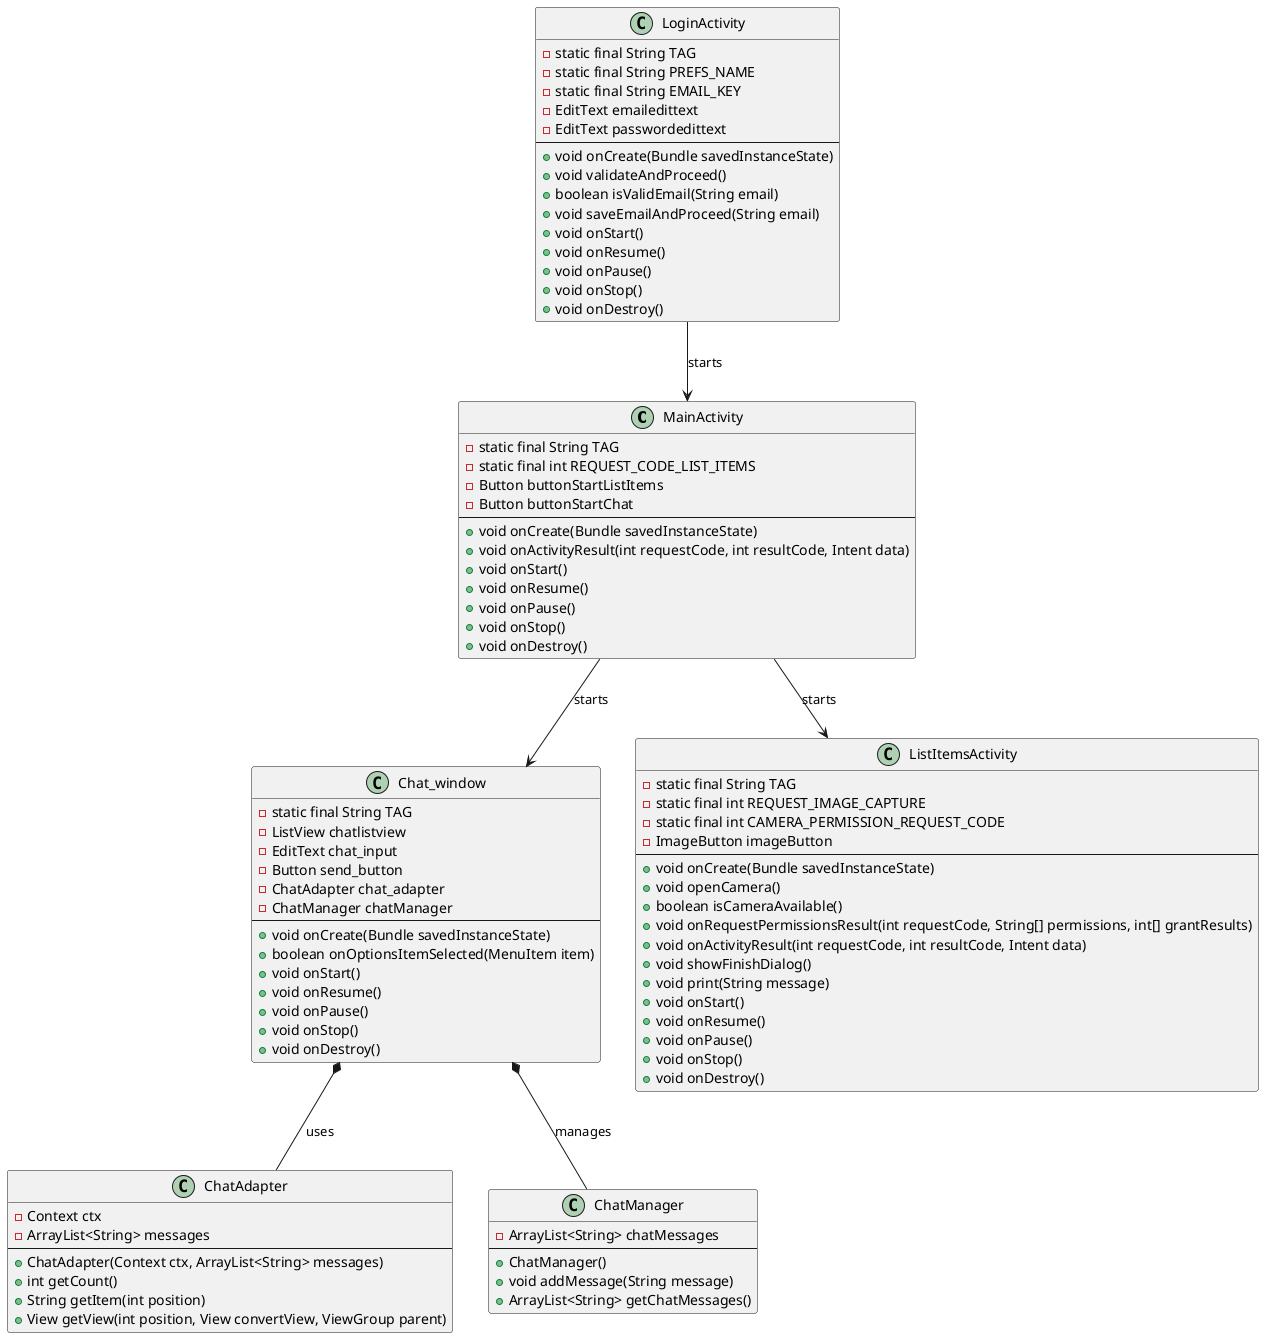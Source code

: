 @startuml

class MainActivity {
    - static final String TAG
    - static final int REQUEST_CODE_LIST_ITEMS
    - Button buttonStartListItems
    - Button buttonStartChat
    --
    + void onCreate(Bundle savedInstanceState)
    + void onActivityResult(int requestCode, int resultCode, Intent data)
    + void onStart()
    + void onResume()
    + void onPause()
    + void onStop()
    + void onDestroy()
}

class Chat_window {
    - static final String TAG
    - ListView chatlistview
    - EditText chat_input
    - Button send_button
    - ChatAdapter chat_adapter
    - ChatManager chatManager
    --
    + void onCreate(Bundle savedInstanceState)
    + boolean onOptionsItemSelected(MenuItem item)
    + void onStart()
    + void onResume()
    + void onPause()
    + void onStop()
    + void onDestroy()
}

class ChatAdapter {
    - Context ctx
    - ArrayList<String> messages
    --
    + ChatAdapter(Context ctx, ArrayList<String> messages)
    + int getCount()
    + String getItem(int position)
    + View getView(int position, View convertView, ViewGroup parent)
}

class ChatManager {
    - ArrayList<String> chatMessages
    --
    + ChatManager()
    + void addMessage(String message)
    + ArrayList<String> getChatMessages()
}

class LoginActivity {
    - static final String TAG
    - static final String PREFS_NAME
    - static final String EMAIL_KEY
    - EditText emailedittext
    - EditText passwordedittext
    --
    + void onCreate(Bundle savedInstanceState)
    + void validateAndProceed()
    + boolean isValidEmail(String email)
    + void saveEmailAndProceed(String email)
    + void onStart()
    + void onResume()
    + void onPause()
    + void onStop()
    + void onDestroy()
}

class ListItemsActivity {
    - static final String TAG
    - static final int REQUEST_IMAGE_CAPTURE
    - static final int CAMERA_PERMISSION_REQUEST_CODE
    - ImageButton imageButton
    --
    + void onCreate(Bundle savedInstanceState)
    + void openCamera()
    + boolean isCameraAvailable()
    + void onRequestPermissionsResult(int requestCode, String[] permissions, int[] grantResults)
    + void onActivityResult(int requestCode, int resultCode, Intent data)
    + void showFinishDialog()
    + void print(String message)
    + void onStart()
    + void onResume()
    + void onPause()
    + void onStop()
    + void onDestroy()
}

MainActivity --> Chat_window : starts
MainActivity --> ListItemsActivity : starts
Chat_window *-- ChatAdapter : uses
Chat_window *-- ChatManager : manages
LoginActivity --> MainActivity : starts

@enduml
